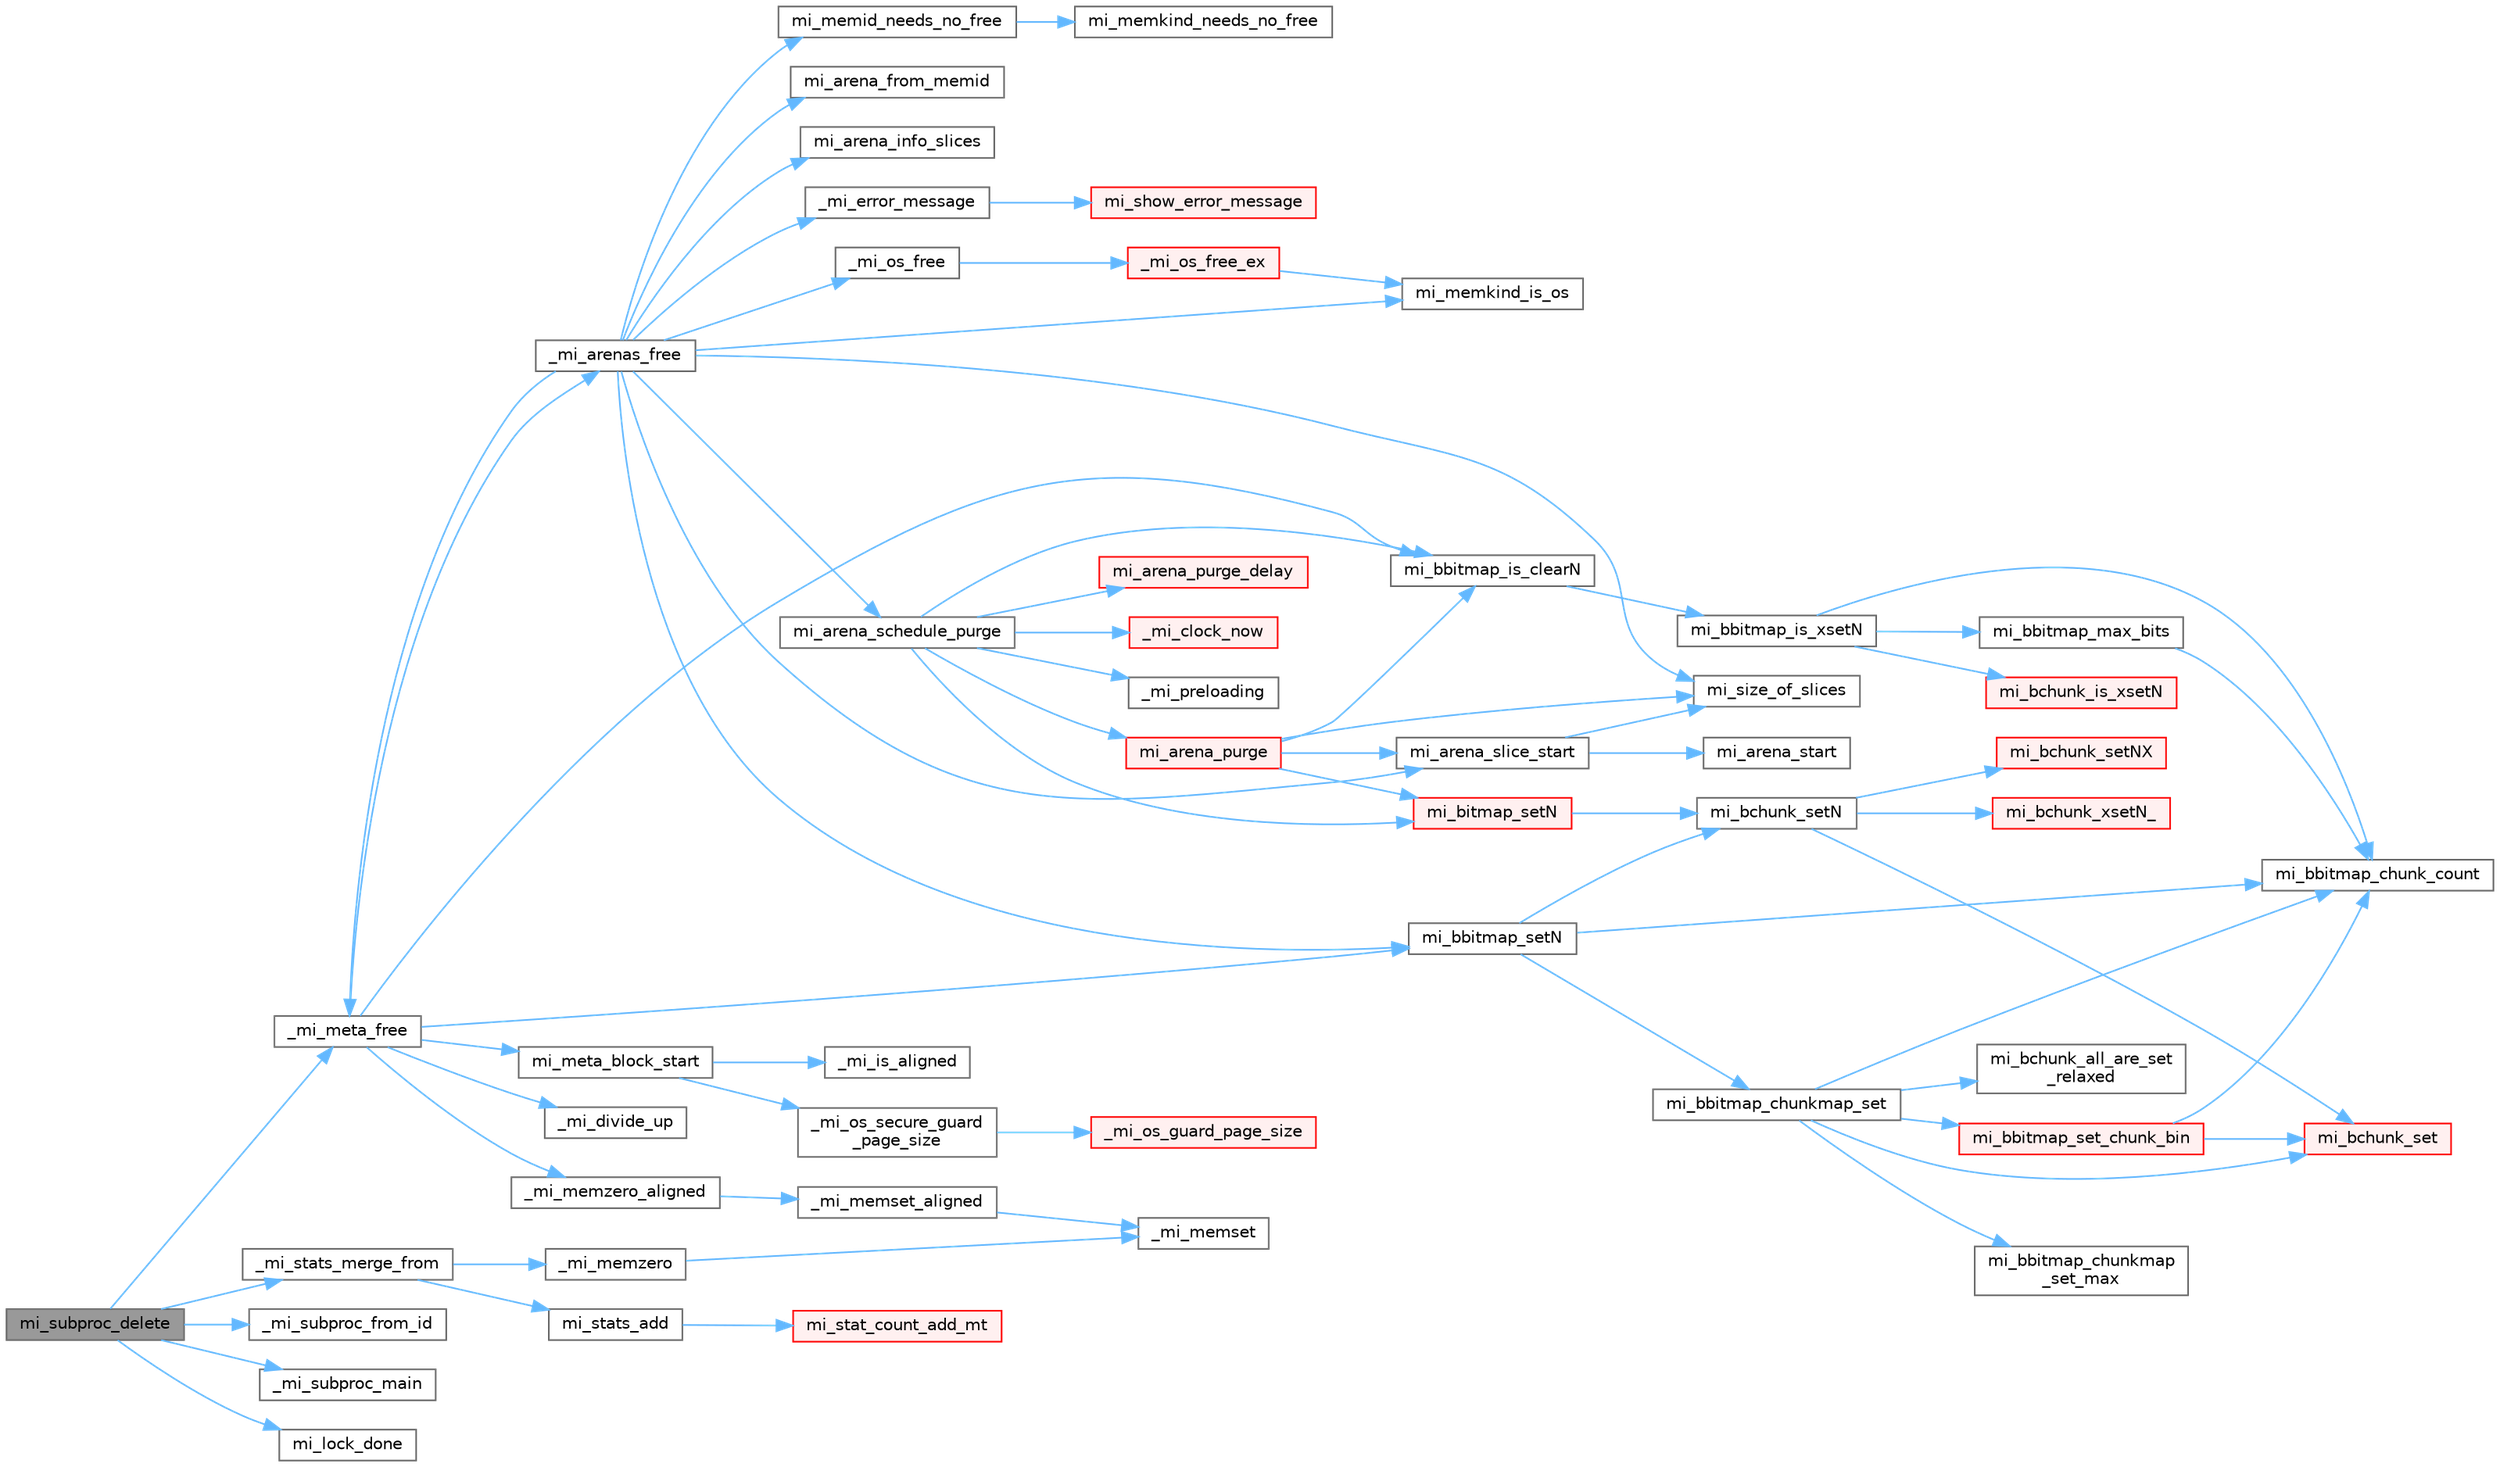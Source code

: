 digraph "mi_subproc_delete"
{
 // LATEX_PDF_SIZE
  bgcolor="transparent";
  edge [fontname=Helvetica,fontsize=10,labelfontname=Helvetica,labelfontsize=10];
  node [fontname=Helvetica,fontsize=10,shape=box,height=0.2,width=0.4];
  rankdir="LR";
  Node1 [id="Node000001",label="mi_subproc_delete",height=0.2,width=0.4,color="gray40", fillcolor="grey60", style="filled", fontcolor="black",tooltip="Delete a previously created sub-process."];
  Node1 -> Node2 [id="edge1_Node000001_Node000002",color="steelblue1",style="solid",tooltip=" "];
  Node2 [id="Node000002",label="_mi_meta_free",height=0.2,width=0.4,color="grey40", fillcolor="white", style="filled",URL="$arena-meta_8c.html#ab82e802fb1812b8ac1cce8b62b34cbe7",tooltip=" "];
  Node2 -> Node3 [id="edge2_Node000002_Node000003",color="steelblue1",style="solid",tooltip=" "];
  Node3 [id="Node000003",label="_mi_arenas_free",height=0.2,width=0.4,color="grey40", fillcolor="white", style="filled",URL="$arena_8c.html#af53fcdaf8975de25beee4cd536d92c30",tooltip=" "];
  Node3 -> Node4 [id="edge3_Node000003_Node000004",color="steelblue1",style="solid",tooltip=" "];
  Node4 [id="Node000004",label="_mi_error_message",height=0.2,width=0.4,color="grey40", fillcolor="white", style="filled",URL="$options_8c.html#a2bebc073bcaac71658e57bb260c2e426",tooltip=" "];
  Node4 -> Node5 [id="edge4_Node000004_Node000005",color="steelblue1",style="solid",tooltip=" "];
  Node5 [id="Node000005",label="mi_show_error_message",height=0.2,width=0.4,color="red", fillcolor="#FFF0F0", style="filled",URL="$options_8c.html#a025f32c63014753e87fd7a579d2bb8aa",tooltip=" "];
  Node3 -> Node2 [id="edge5_Node000003_Node000002",color="steelblue1",style="solid",tooltip=" "];
  Node3 -> Node41 [id="edge6_Node000003_Node000041",color="steelblue1",style="solid",tooltip=" "];
  Node41 [id="Node000041",label="_mi_os_free",height=0.2,width=0.4,color="grey40", fillcolor="white", style="filled",URL="$os_8c.html#aef12a26764ff4aae64a1df9116452428",tooltip=" "];
  Node41 -> Node42 [id="edge7_Node000041_Node000042",color="steelblue1",style="solid",tooltip=" "];
  Node42 [id="Node000042",label="_mi_os_free_ex",height=0.2,width=0.4,color="red", fillcolor="#FFF0F0", style="filled",URL="$os_8c.html#aeadf7a5475ecac072880a4c415d85c75",tooltip=" "];
  Node42 -> Node46 [id="edge8_Node000042_Node000046",color="steelblue1",style="solid",tooltip=" "];
  Node46 [id="Node000046",label="mi_memkind_is_os",height=0.2,width=0.4,color="grey40", fillcolor="white", style="filled",URL="$types_8h.html#a7b53315c793e6a0934fb369cfb0dc388",tooltip=" "];
  Node3 -> Node51 [id="edge9_Node000003_Node000051",color="steelblue1",style="solid",tooltip=" "];
  Node51 [id="Node000051",label="mi_arena_from_memid",height=0.2,width=0.4,color="grey40", fillcolor="white", style="filled",URL="$arena_8c.html#aaeefb8c6dfbc85b1597643b9876a9397",tooltip=" "];
  Node3 -> Node52 [id="edge10_Node000003_Node000052",color="steelblue1",style="solid",tooltip=" "];
  Node52 [id="Node000052",label="mi_arena_info_slices",height=0.2,width=0.4,color="grey40", fillcolor="white", style="filled",URL="$arena_8c.html#ad2a1e3eef51adb19c1bc74b28900a6e6",tooltip=" "];
  Node3 -> Node53 [id="edge11_Node000003_Node000053",color="steelblue1",style="solid",tooltip=" "];
  Node53 [id="Node000053",label="mi_arena_schedule_purge",height=0.2,width=0.4,color="grey40", fillcolor="white", style="filled",URL="$arena_8c.html#a8dc5c7dba33006692899ce1b367737a4",tooltip=" "];
  Node53 -> Node54 [id="edge12_Node000053_Node000054",color="steelblue1",style="solid",tooltip=" "];
  Node54 [id="Node000054",label="_mi_clock_now",height=0.2,width=0.4,color="red", fillcolor="#FFF0F0", style="filled",URL="$stats_8c.html#a93c8529a1e3131fd656d6d3fa42198ee",tooltip=" "];
  Node53 -> Node11 [id="edge13_Node000053_Node000011",color="steelblue1",style="solid",tooltip=" "];
  Node11 [id="Node000011",label="_mi_preloading",height=0.2,width=0.4,color="grey40", fillcolor="white", style="filled",URL="$_e_a_s_t_l_2packages_2mimalloc_2src_2init_8c.html#a404be8b4c0576588270fde0b2a4d7832",tooltip=" "];
  Node53 -> Node57 [id="edge14_Node000053_Node000057",color="steelblue1",style="solid",tooltip=" "];
  Node57 [id="Node000057",label="mi_arena_purge",height=0.2,width=0.4,color="red", fillcolor="#FFF0F0", style="filled",URL="$arena_8c.html#ab0dfb887a80b4a16ed4390bdebbdd38c",tooltip=" "];
  Node57 -> Node70 [id="edge15_Node000057_Node000070",color="steelblue1",style="solid",tooltip=" "];
  Node70 [id="Node000070",label="mi_arena_slice_start",height=0.2,width=0.4,color="grey40", fillcolor="white", style="filled",URL="$arena_8c.html#a0a2d2bb37e419baf7d346107e77c6e05",tooltip=" "];
  Node70 -> Node71 [id="edge16_Node000070_Node000071",color="steelblue1",style="solid",tooltip=" "];
  Node71 [id="Node000071",label="mi_arena_start",height=0.2,width=0.4,color="grey40", fillcolor="white", style="filled",URL="$arena_8c.html#a8aa073deb4be73d4bbc7b27864c55cd4",tooltip=" "];
  Node70 -> Node72 [id="edge17_Node000070_Node000072",color="steelblue1",style="solid",tooltip=" "];
  Node72 [id="Node000072",label="mi_size_of_slices",height=0.2,width=0.4,color="grey40", fillcolor="white", style="filled",URL="$_e_a_s_t_l_2packages_2mimalloc_2include_2mimalloc_2internal_8h.html#ae8e31ea92ee1ee2f1a93ea87d0184436",tooltip=" "];
  Node57 -> Node73 [id="edge18_Node000057_Node000073",color="steelblue1",style="solid",tooltip=" "];
  Node73 [id="Node000073",label="mi_bbitmap_is_clearN",height=0.2,width=0.4,color="grey40", fillcolor="white", style="filled",URL="$bitmap_8h.html#a5424318442a5d1f904eab0d157bc777e",tooltip=" "];
  Node73 -> Node74 [id="edge19_Node000073_Node000074",color="steelblue1",style="solid",tooltip=" "];
  Node74 [id="Node000074",label="mi_bbitmap_is_xsetN",height=0.2,width=0.4,color="grey40", fillcolor="white", style="filled",URL="$bitmap_8c.html#a143c1ab4aaff95bc9a5642f45e2fc52f",tooltip=" "];
  Node74 -> Node75 [id="edge20_Node000074_Node000075",color="steelblue1",style="solid",tooltip=" "];
  Node75 [id="Node000075",label="mi_bbitmap_chunk_count",height=0.2,width=0.4,color="grey40", fillcolor="white", style="filled",URL="$bitmap_8h.html#a61d4c39827af9a9dbeb574d28856ba90",tooltip=" "];
  Node74 -> Node76 [id="edge21_Node000074_Node000076",color="steelblue1",style="solid",tooltip=" "];
  Node76 [id="Node000076",label="mi_bbitmap_max_bits",height=0.2,width=0.4,color="grey40", fillcolor="white", style="filled",URL="$bitmap_8h.html#afb1f816c002677982471bf19521ac6ee",tooltip=" "];
  Node76 -> Node75 [id="edge22_Node000076_Node000075",color="steelblue1",style="solid",tooltip=" "];
  Node74 -> Node77 [id="edge23_Node000074_Node000077",color="steelblue1",style="solid",tooltip=" "];
  Node77 [id="Node000077",label="mi_bchunk_is_xsetN",height=0.2,width=0.4,color="red", fillcolor="#FFF0F0", style="filled",URL="$bitmap_8c.html#ab0d208390523d5afdb78b6f0be816b2f",tooltip=" "];
  Node57 -> Node105 [id="edge24_Node000057_Node000105",color="steelblue1",style="solid",tooltip=" "];
  Node105 [id="Node000105",label="mi_bitmap_setN",height=0.2,width=0.4,color="red", fillcolor="#FFF0F0", style="filled",URL="$bitmap_8c.html#a8b50ea67e216213718b39a8bdc71c089",tooltip=" "];
  Node105 -> Node106 [id="edge25_Node000105_Node000106",color="steelblue1",style="solid",tooltip=" "];
  Node106 [id="Node000106",label="mi_bchunk_setN",height=0.2,width=0.4,color="grey40", fillcolor="white", style="filled",URL="$bitmap_8c.html#a931ab182d5a458c9811743a39c0637df",tooltip=" "];
  Node106 -> Node103 [id="edge26_Node000106_Node000103",color="steelblue1",style="solid",tooltip=" "];
  Node103 [id="Node000103",label="mi_bchunk_set",height=0.2,width=0.4,color="red", fillcolor="#FFF0F0", style="filled",URL="$bitmap_8c.html#ab346ba3b2da689a30e5cc0bf7348e552",tooltip=" "];
  Node106 -> Node107 [id="edge27_Node000106_Node000107",color="steelblue1",style="solid",tooltip=" "];
  Node107 [id="Node000107",label="mi_bchunk_setNX",height=0.2,width=0.4,color="red", fillcolor="#FFF0F0", style="filled",URL="$bitmap_8c.html#acd5910ee7615a9c560d6d110350691d7",tooltip=" "];
  Node106 -> Node92 [id="edge28_Node000106_Node000092",color="steelblue1",style="solid",tooltip=" "];
  Node92 [id="Node000092",label="mi_bchunk_xsetN_",height=0.2,width=0.4,color="red", fillcolor="#FFF0F0", style="filled",URL="$bitmap_8c.html#a389dbd44ba9433ec98be6f3222776f46",tooltip=" "];
  Node57 -> Node72 [id="edge29_Node000057_Node000072",color="steelblue1",style="solid",tooltip=" "];
  Node53 -> Node109 [id="edge30_Node000053_Node000109",color="steelblue1",style="solid",tooltip=" "];
  Node109 [id="Node000109",label="mi_arena_purge_delay",height=0.2,width=0.4,color="red", fillcolor="#FFF0F0", style="filled",URL="$arena_8c.html#abf54c4e28e45932723209cba84f05ce3",tooltip=" "];
  Node53 -> Node73 [id="edge31_Node000053_Node000073",color="steelblue1",style="solid",tooltip=" "];
  Node53 -> Node105 [id="edge32_Node000053_Node000105",color="steelblue1",style="solid",tooltip=" "];
  Node3 -> Node70 [id="edge33_Node000003_Node000070",color="steelblue1",style="solid",tooltip=" "];
  Node3 -> Node110 [id="edge34_Node000003_Node000110",color="steelblue1",style="solid",tooltip=" "];
  Node110 [id="Node000110",label="mi_bbitmap_setN",height=0.2,width=0.4,color="grey40", fillcolor="white", style="filled",URL="$bitmap_8c.html#ad8105936ebee14e0c6cadb2e8c37b024",tooltip=" "];
  Node110 -> Node75 [id="edge35_Node000110_Node000075",color="steelblue1",style="solid",tooltip=" "];
  Node110 -> Node111 [id="edge36_Node000110_Node000111",color="steelblue1",style="solid",tooltip=" "];
  Node111 [id="Node000111",label="mi_bbitmap_chunkmap_set",height=0.2,width=0.4,color="grey40", fillcolor="white", style="filled",URL="$bitmap_8c.html#a5e83447278a21fe0e1881471aed3723f",tooltip=" "];
  Node111 -> Node75 [id="edge37_Node000111_Node000075",color="steelblue1",style="solid",tooltip=" "];
  Node111 -> Node112 [id="edge38_Node000111_Node000112",color="steelblue1",style="solid",tooltip=" "];
  Node112 [id="Node000112",label="mi_bbitmap_chunkmap\l_set_max",height=0.2,width=0.4,color="grey40", fillcolor="white", style="filled",URL="$bitmap_8c.html#a841d1e310df48c7f00345ba145298635",tooltip=" "];
  Node111 -> Node113 [id="edge39_Node000111_Node000113",color="steelblue1",style="solid",tooltip=" "];
  Node113 [id="Node000113",label="mi_bbitmap_set_chunk_bin",height=0.2,width=0.4,color="red", fillcolor="#FFF0F0", style="filled",URL="$bitmap_8c.html#ade3837b1ccb66e3adb45a8a6fdb71a77",tooltip=" "];
  Node113 -> Node75 [id="edge40_Node000113_Node000075",color="steelblue1",style="solid",tooltip=" "];
  Node113 -> Node103 [id="edge41_Node000113_Node000103",color="steelblue1",style="solid",tooltip=" "];
  Node111 -> Node115 [id="edge42_Node000111_Node000115",color="steelblue1",style="solid",tooltip=" "];
  Node115 [id="Node000115",label="mi_bchunk_all_are_set\l_relaxed",height=0.2,width=0.4,color="grey40", fillcolor="white", style="filled",URL="$bitmap_8c.html#a7879ec0a2a72c95ff4d0037eb61580d6",tooltip=" "];
  Node111 -> Node103 [id="edge43_Node000111_Node000103",color="steelblue1",style="solid",tooltip=" "];
  Node110 -> Node106 [id="edge44_Node000110_Node000106",color="steelblue1",style="solid",tooltip=" "];
  Node3 -> Node116 [id="edge45_Node000003_Node000116",color="steelblue1",style="solid",tooltip=" "];
  Node116 [id="Node000116",label="mi_memid_needs_no_free",height=0.2,width=0.4,color="grey40", fillcolor="white", style="filled",URL="$types_8h.html#a15f0edf992702ab13e8ec2bd51df4c31",tooltip=" "];
  Node116 -> Node117 [id="edge46_Node000116_Node000117",color="steelblue1",style="solid",tooltip=" "];
  Node117 [id="Node000117",label="mi_memkind_needs_no_free",height=0.2,width=0.4,color="grey40", fillcolor="white", style="filled",URL="$types_8h.html#addbf2d90f0dbd0c3baf3f54a2a8b6292",tooltip=" "];
  Node3 -> Node46 [id="edge47_Node000003_Node000046",color="steelblue1",style="solid",tooltip=" "];
  Node3 -> Node72 [id="edge48_Node000003_Node000072",color="steelblue1",style="solid",tooltip=" "];
  Node2 -> Node118 [id="edge49_Node000002_Node000118",color="steelblue1",style="solid",tooltip=" "];
  Node118 [id="Node000118",label="_mi_divide_up",height=0.2,width=0.4,color="grey40", fillcolor="white", style="filled",URL="$_e_a_s_t_l_2packages_2mimalloc_2include_2mimalloc_2internal_8h.html#a693e5b64e9a4644c716974dda2395edc",tooltip=" "];
  Node2 -> Node119 [id="edge50_Node000002_Node000119",color="steelblue1",style="solid",tooltip=" "];
  Node119 [id="Node000119",label="_mi_memzero_aligned",height=0.2,width=0.4,color="grey40", fillcolor="white", style="filled",URL="$_e_a_s_t_l_2packages_2mimalloc_2include_2mimalloc_2internal_8h.html#aa1d3beee9d492fc175ac2584e50fd8ea",tooltip=" "];
  Node119 -> Node120 [id="edge51_Node000119_Node000120",color="steelblue1",style="solid",tooltip=" "];
  Node120 [id="Node000120",label="_mi_memset_aligned",height=0.2,width=0.4,color="grey40", fillcolor="white", style="filled",URL="$_e_a_s_t_l_2packages_2mimalloc_2include_2mimalloc_2internal_8h.html#a770dbf90c89e7e7761f2f99c0fc28115",tooltip=" "];
  Node120 -> Node121 [id="edge52_Node000120_Node000121",color="steelblue1",style="solid",tooltip=" "];
  Node121 [id="Node000121",label="_mi_memset",height=0.2,width=0.4,color="grey40", fillcolor="white", style="filled",URL="$_e_a_s_t_l_2packages_2mimalloc_2include_2mimalloc_2internal_8h.html#ae042f084f894809035813d45e3c43561",tooltip=" "];
  Node2 -> Node73 [id="edge53_Node000002_Node000073",color="steelblue1",style="solid",tooltip=" "];
  Node2 -> Node110 [id="edge54_Node000002_Node000110",color="steelblue1",style="solid",tooltip=" "];
  Node2 -> Node122 [id="edge55_Node000002_Node000122",color="steelblue1",style="solid",tooltip=" "];
  Node122 [id="Node000122",label="mi_meta_block_start",height=0.2,width=0.4,color="grey40", fillcolor="white", style="filled",URL="$arena-meta_8c.html#aeece3fac418407c81bab2ef651ea35a6",tooltip=" "];
  Node122 -> Node123 [id="edge56_Node000122_Node000123",color="steelblue1",style="solid",tooltip=" "];
  Node123 [id="Node000123",label="_mi_is_aligned",height=0.2,width=0.4,color="grey40", fillcolor="white", style="filled",URL="$_e_a_s_t_l_2packages_2mimalloc_2include_2mimalloc_2internal_8h.html#ad446ae4d82cbdbd78dfbe46fa2330555",tooltip=" "];
  Node122 -> Node124 [id="edge57_Node000122_Node000124",color="steelblue1",style="solid",tooltip=" "];
  Node124 [id="Node000124",label="_mi_os_secure_guard\l_page_size",height=0.2,width=0.4,color="grey40", fillcolor="white", style="filled",URL="$os_8c.html#a2daf38bcf9e1a42db5038d237354fbe2",tooltip=" "];
  Node124 -> Node125 [id="edge58_Node000124_Node000125",color="steelblue1",style="solid",tooltip=" "];
  Node125 [id="Node000125",label="_mi_os_guard_page_size",height=0.2,width=0.4,color="red", fillcolor="#FFF0F0", style="filled",URL="$os_8c.html#a92837b7960d16ef8d3e038784b1c95df",tooltip=" "];
  Node1 -> Node126 [id="edge59_Node000001_Node000126",color="steelblue1",style="solid",tooltip=" "];
  Node126 [id="Node000126",label="_mi_stats_merge_from",height=0.2,width=0.4,color="grey40", fillcolor="white", style="filled",URL="$stats_8c.html#a92541ad4e6f15267c0c3630e5b693b1a",tooltip=" "];
  Node126 -> Node127 [id="edge60_Node000126_Node000127",color="steelblue1",style="solid",tooltip=" "];
  Node127 [id="Node000127",label="_mi_memzero",height=0.2,width=0.4,color="grey40", fillcolor="white", style="filled",URL="$_e_a_s_t_l_2packages_2mimalloc_2include_2mimalloc_2internal_8h.html#a621a19b2339e1a1d23f8bc1a96eb3b54",tooltip=" "];
  Node127 -> Node121 [id="edge61_Node000127_Node000121",color="steelblue1",style="solid",tooltip=" "];
  Node126 -> Node128 [id="edge62_Node000126_Node000128",color="steelblue1",style="solid",tooltip=" "];
  Node128 [id="Node000128",label="mi_stats_add",height=0.2,width=0.4,color="grey40", fillcolor="white", style="filled",URL="$stats_8c.html#a6d479a1f19d6cbb13d9c7b61ab717d2d",tooltip=" "];
  Node128 -> Node129 [id="edge63_Node000128_Node000129",color="steelblue1",style="solid",tooltip=" "];
  Node129 [id="Node000129",label="mi_stat_count_add_mt",height=0.2,width=0.4,color="red", fillcolor="#FFF0F0", style="filled",URL="$stats_8c.html#adc6295dc8e743de4ead446ec9d71c2d6",tooltip=" "];
  Node1 -> Node131 [id="edge64_Node000001_Node000131",color="steelblue1",style="solid",tooltip=" "];
  Node131 [id="Node000131",label="_mi_subproc_from_id",height=0.2,width=0.4,color="grey40", fillcolor="white", style="filled",URL="$_e_a_s_t_l_2packages_2mimalloc_2src_2init_8c.html#a6b78bf92274622c0d932a8859ab865af",tooltip=" "];
  Node1 -> Node132 [id="edge65_Node000001_Node000132",color="steelblue1",style="solid",tooltip=" "];
  Node132 [id="Node000132",label="_mi_subproc_main",height=0.2,width=0.4,color="grey40", fillcolor="white", style="filled",URL="$_e_a_s_t_l_2packages_2mimalloc_2src_2init_8c.html#ab41c4f33f8195e6f62d943dc4d0a8d8a",tooltip=" "];
  Node1 -> Node133 [id="edge66_Node000001_Node000133",color="steelblue1",style="solid",tooltip=" "];
  Node133 [id="Node000133",label="mi_lock_done",height=0.2,width=0.4,color="grey40", fillcolor="white", style="filled",URL="$_e_a_s_t_l_2packages_2mimalloc_2include_2mimalloc_2atomic_8h.html#a0620ee55f912df82d5e6d4646f98a058",tooltip=" "];
}
